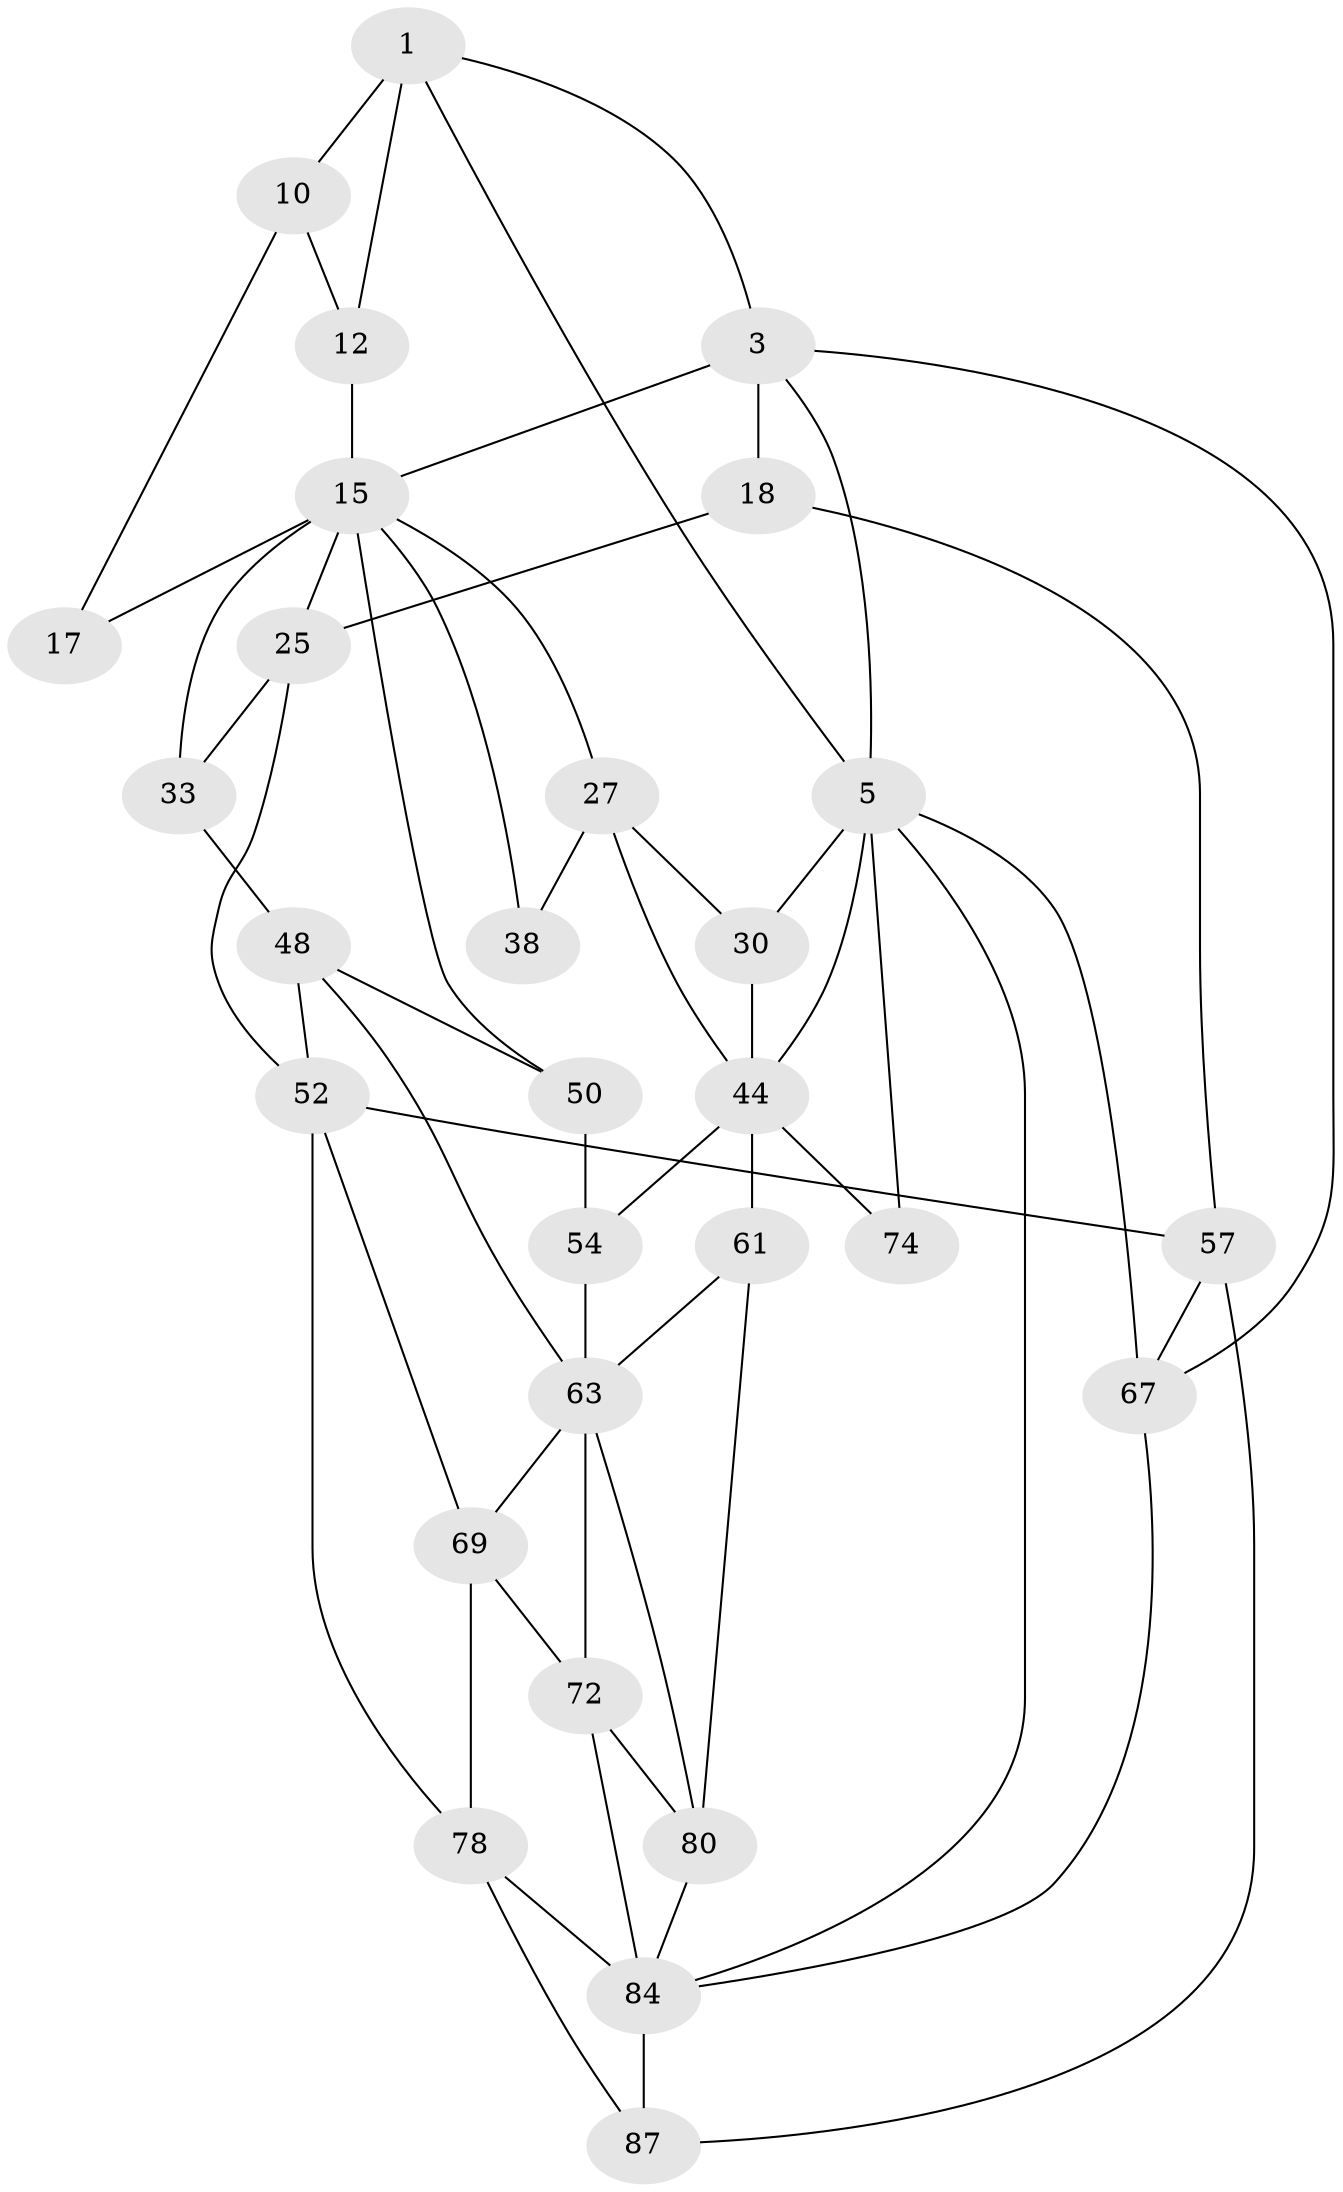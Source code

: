 // original degree distribution, {3: 0.0425531914893617, 5: 0.46808510638297873, 4: 0.23404255319148937, 6: 0.2553191489361702}
// Generated by graph-tools (version 1.1) at 2025/21/03/04/25 18:21:34]
// undirected, 29 vertices, 58 edges
graph export_dot {
graph [start="1"]
  node [color=gray90,style=filled];
  1 [pos="+0.19579697107062363+0",super="+2+7"];
  3 [pos="+0.8210944078676478+0",super="+14+4"];
  5 [pos="+0+0",super="+81+6+32"];
  10 [pos="+0.4352998426688403+0.023209070154064086",super="+13+11"];
  12 [pos="+0.547991662672436+0"];
  15 [pos="+0.7235251266530954+0.20050058856866892",super="+16+21"];
  17 [pos="+0.27213445913496614+0.2601180209299225"];
  18 [pos="+1+0.2766415792896004",super="+24"];
  25 [pos="+0.9077485152812941+0.32296470656897747",super="+39"];
  27 [pos="+0.28381045043791686+0.28414315273806995",super="+36+28"];
  30 [pos="+0.0901650369699238+0.39981352607069903",super="+41"];
  33 [pos="+0.723910709327114+0.4077849252074973",super="+34"];
  38 [pos="+0.4261877517427606+0.3993082916325882"];
  44 [pos="+0.12215888737829075+0.5296235044961322",super="+45+47"];
  48 [pos="+0.6181127108136648+0.5938347822733483",super="+49"];
  50 [pos="+0.5132752065606909+0.5398525405871517",super="+51"];
  52 [pos="+0.7497467136169768+0.6366921057408802",super="+59+53"];
  54 [pos="+0.37919002088387677+0.5279935095734568",super="+60"];
  57 [pos="+1+0.646462672190764",super="+68+58"];
  61 [pos="+0.27875333321529894+0.678728847363577",super="+65"];
  63 [pos="+0.44752396916286774+0.6595202573174728",super="+64+66"];
  67 [pos="+1+1"];
  69 [pos="+0.6891803787637842+0.7675495121657749",super="+70"];
  72 [pos="+0.4344626831751549+0.8140486119289195",super="+82"];
  74 [pos="+0+0.7175508863956708"];
  78 [pos="+0.8250671765007427+0.8940417389305889",super="+88+79"];
  80 [pos="+0.2755664408643153+0.9132243948160892",super="+90"];
  84 [pos="+0.6852926615483232+0.8397288738860508",super="+85+89"];
  87 [pos="+0.8553095849153435+0.9538171778478683"];
  1 -- 3;
  1 -- 12;
  1 -- 10 [weight=2];
  1 -- 5;
  3 -- 18 [weight=2];
  3 -- 15;
  3 -- 67;
  3 -- 5;
  5 -- 67;
  5 -- 44;
  5 -- 30 [weight=2];
  5 -- 74;
  5 -- 84;
  10 -- 17 [weight=2];
  10 -- 12;
  12 -- 15;
  15 -- 17;
  15 -- 27;
  15 -- 33 [weight=2];
  15 -- 38;
  15 -- 25;
  15 -- 50;
  18 -- 25 [weight=2];
  18 -- 57;
  25 -- 52;
  25 -- 33;
  27 -- 38 [weight=2];
  27 -- 44;
  27 -- 30;
  30 -- 44 [weight=2];
  33 -- 48;
  44 -- 74 [weight=2];
  44 -- 61 [weight=3];
  44 -- 54;
  48 -- 52;
  48 -- 50;
  48 -- 63;
  50 -- 54 [weight=2];
  52 -- 78;
  52 -- 69;
  52 -- 57;
  54 -- 63;
  57 -- 67;
  57 -- 87;
  61 -- 80;
  61 -- 63;
  63 -- 80;
  63 -- 72;
  63 -- 69;
  67 -- 84;
  69 -- 78;
  69 -- 72;
  72 -- 84;
  72 -- 80;
  78 -- 87;
  78 -- 84 [weight=2];
  80 -- 84;
  84 -- 87;
}
